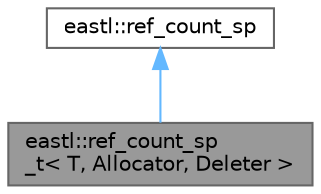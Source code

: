 digraph "eastl::ref_count_sp_t&lt; T, Allocator, Deleter &gt;"
{
 // LATEX_PDF_SIZE
  bgcolor="transparent";
  edge [fontname=Helvetica,fontsize=10,labelfontname=Helvetica,labelfontsize=10];
  node [fontname=Helvetica,fontsize=10,shape=box,height=0.2,width=0.4];
  Node1 [id="Node000001",label="eastl::ref_count_sp\l_t\< T, Allocator, Deleter \>",height=0.2,width=0.4,color="gray40", fillcolor="grey60", style="filled", fontcolor="black",tooltip=" "];
  Node2 -> Node1 [id="edge2_Node000001_Node000002",dir="back",color="steelblue1",style="solid",tooltip=" "];
  Node2 [id="Node000002",label="eastl::ref_count_sp",height=0.2,width=0.4,color="gray40", fillcolor="white", style="filled",URL="$structeastl_1_1ref__count__sp.html",tooltip=" "];
}
